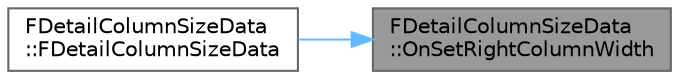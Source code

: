 digraph "FDetailColumnSizeData::OnSetRightColumnWidth"
{
 // INTERACTIVE_SVG=YES
 // LATEX_PDF_SIZE
  bgcolor="transparent";
  edge [fontname=Helvetica,fontsize=10,labelfontname=Helvetica,labelfontsize=10];
  node [fontname=Helvetica,fontsize=10,shape=box,height=0.2,width=0.4];
  rankdir="RL";
  Node1 [id="Node000001",label="FDetailColumnSizeData\l::OnSetRightColumnWidth",height=0.2,width=0.4,color="gray40", fillcolor="grey60", style="filled", fontcolor="black",tooltip=" "];
  Node1 -> Node2 [id="edge1_Node000001_Node000002",dir="back",color="steelblue1",style="solid",tooltip=" "];
  Node2 [id="Node000002",label="FDetailColumnSizeData\l::FDetailColumnSizeData",height=0.2,width=0.4,color="grey40", fillcolor="white", style="filled",URL="$d2/db4/classFDetailColumnSizeData.html#a9cec480462253fd64c22a6e93df746e1",tooltip=" "];
}
